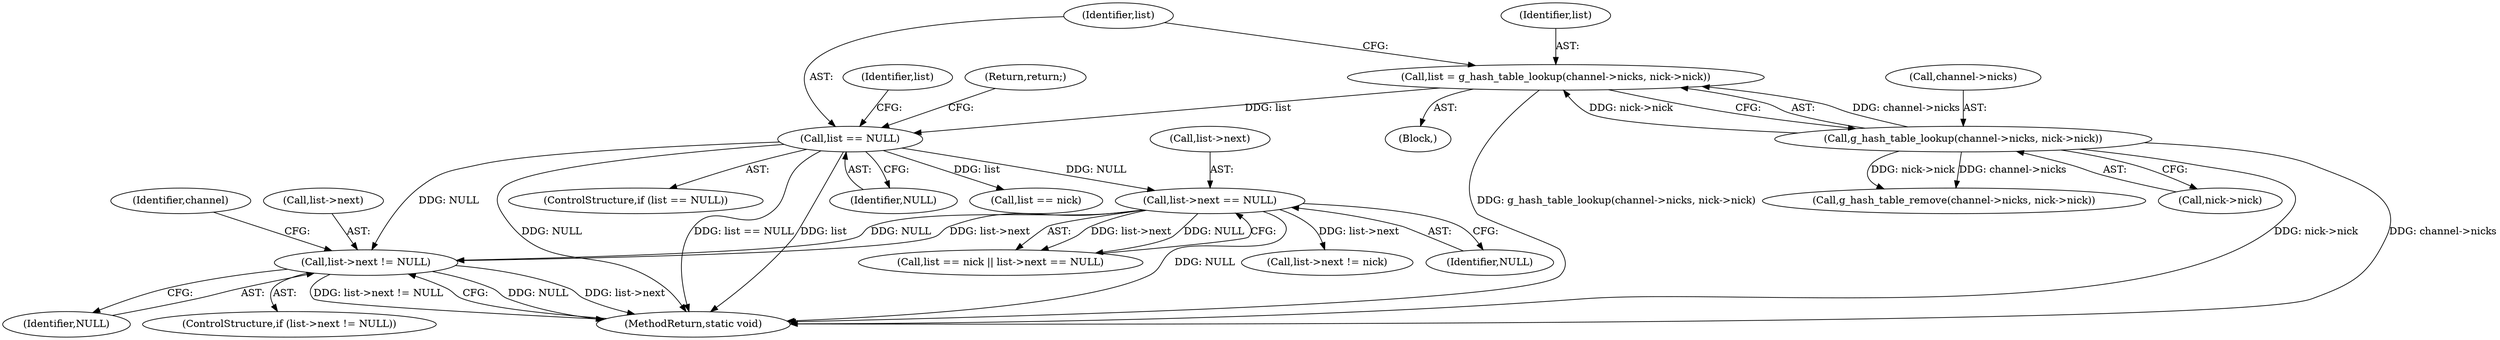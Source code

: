 digraph "1_irssi_5e26325317c72a04c1610ad952974e206384d291_0@pointer" {
"1000138" [label="(Call,list->next != NULL)"];
"1000124" [label="(Call,list->next == NULL)"];
"1000115" [label="(Call,list == NULL)"];
"1000105" [label="(Call,list = g_hash_table_lookup(channel->nicks, nick->nick))"];
"1000107" [label="(Call,g_hash_table_lookup(channel->nicks, nick->nick))"];
"1000121" [label="(Call,list == nick)"];
"1000138" [label="(Call,list->next != NULL)"];
"1000124" [label="(Call,list->next == NULL)"];
"1000107" [label="(Call,g_hash_table_lookup(channel->nicks, nick->nick))"];
"1000114" [label="(ControlStructure,if (list == NULL))"];
"1000106" [label="(Identifier,list)"];
"1000130" [label="(Call,g_hash_table_remove(channel->nicks, nick->nick))"];
"1000103" [label="(Block,)"];
"1000146" [label="(Identifier,channel)"];
"1000115" [label="(Call,list == NULL)"];
"1000105" [label="(Call,list = g_hash_table_lookup(channel->nicks, nick->nick))"];
"1000122" [label="(Identifier,list)"];
"1000116" [label="(Identifier,list)"];
"1000176" [label="(MethodReturn,static void)"];
"1000137" [label="(ControlStructure,if (list->next != NULL))"];
"1000118" [label="(Return,return;)"];
"1000111" [label="(Call,nick->nick)"];
"1000120" [label="(Call,list == nick || list->next == NULL)"];
"1000159" [label="(Call,list->next != nick)"];
"1000142" [label="(Identifier,NULL)"];
"1000117" [label="(Identifier,NULL)"];
"1000139" [label="(Call,list->next)"];
"1000108" [label="(Call,channel->nicks)"];
"1000125" [label="(Call,list->next)"];
"1000128" [label="(Identifier,NULL)"];
"1000138" -> "1000137"  [label="AST: "];
"1000138" -> "1000142"  [label="CFG: "];
"1000139" -> "1000138"  [label="AST: "];
"1000142" -> "1000138"  [label="AST: "];
"1000146" -> "1000138"  [label="CFG: "];
"1000176" -> "1000138"  [label="CFG: "];
"1000138" -> "1000176"  [label="DDG: NULL"];
"1000138" -> "1000176"  [label="DDG: list->next"];
"1000138" -> "1000176"  [label="DDG: list->next != NULL"];
"1000124" -> "1000138"  [label="DDG: list->next"];
"1000124" -> "1000138"  [label="DDG: NULL"];
"1000115" -> "1000138"  [label="DDG: NULL"];
"1000124" -> "1000120"  [label="AST: "];
"1000124" -> "1000128"  [label="CFG: "];
"1000125" -> "1000124"  [label="AST: "];
"1000128" -> "1000124"  [label="AST: "];
"1000120" -> "1000124"  [label="CFG: "];
"1000124" -> "1000176"  [label="DDG: NULL"];
"1000124" -> "1000120"  [label="DDG: list->next"];
"1000124" -> "1000120"  [label="DDG: NULL"];
"1000115" -> "1000124"  [label="DDG: NULL"];
"1000124" -> "1000159"  [label="DDG: list->next"];
"1000115" -> "1000114"  [label="AST: "];
"1000115" -> "1000117"  [label="CFG: "];
"1000116" -> "1000115"  [label="AST: "];
"1000117" -> "1000115"  [label="AST: "];
"1000118" -> "1000115"  [label="CFG: "];
"1000122" -> "1000115"  [label="CFG: "];
"1000115" -> "1000176"  [label="DDG: NULL"];
"1000115" -> "1000176"  [label="DDG: list == NULL"];
"1000115" -> "1000176"  [label="DDG: list"];
"1000105" -> "1000115"  [label="DDG: list"];
"1000115" -> "1000121"  [label="DDG: list"];
"1000105" -> "1000103"  [label="AST: "];
"1000105" -> "1000107"  [label="CFG: "];
"1000106" -> "1000105"  [label="AST: "];
"1000107" -> "1000105"  [label="AST: "];
"1000116" -> "1000105"  [label="CFG: "];
"1000105" -> "1000176"  [label="DDG: g_hash_table_lookup(channel->nicks, nick->nick)"];
"1000107" -> "1000105"  [label="DDG: channel->nicks"];
"1000107" -> "1000105"  [label="DDG: nick->nick"];
"1000107" -> "1000111"  [label="CFG: "];
"1000108" -> "1000107"  [label="AST: "];
"1000111" -> "1000107"  [label="AST: "];
"1000107" -> "1000176"  [label="DDG: channel->nicks"];
"1000107" -> "1000176"  [label="DDG: nick->nick"];
"1000107" -> "1000130"  [label="DDG: channel->nicks"];
"1000107" -> "1000130"  [label="DDG: nick->nick"];
}
